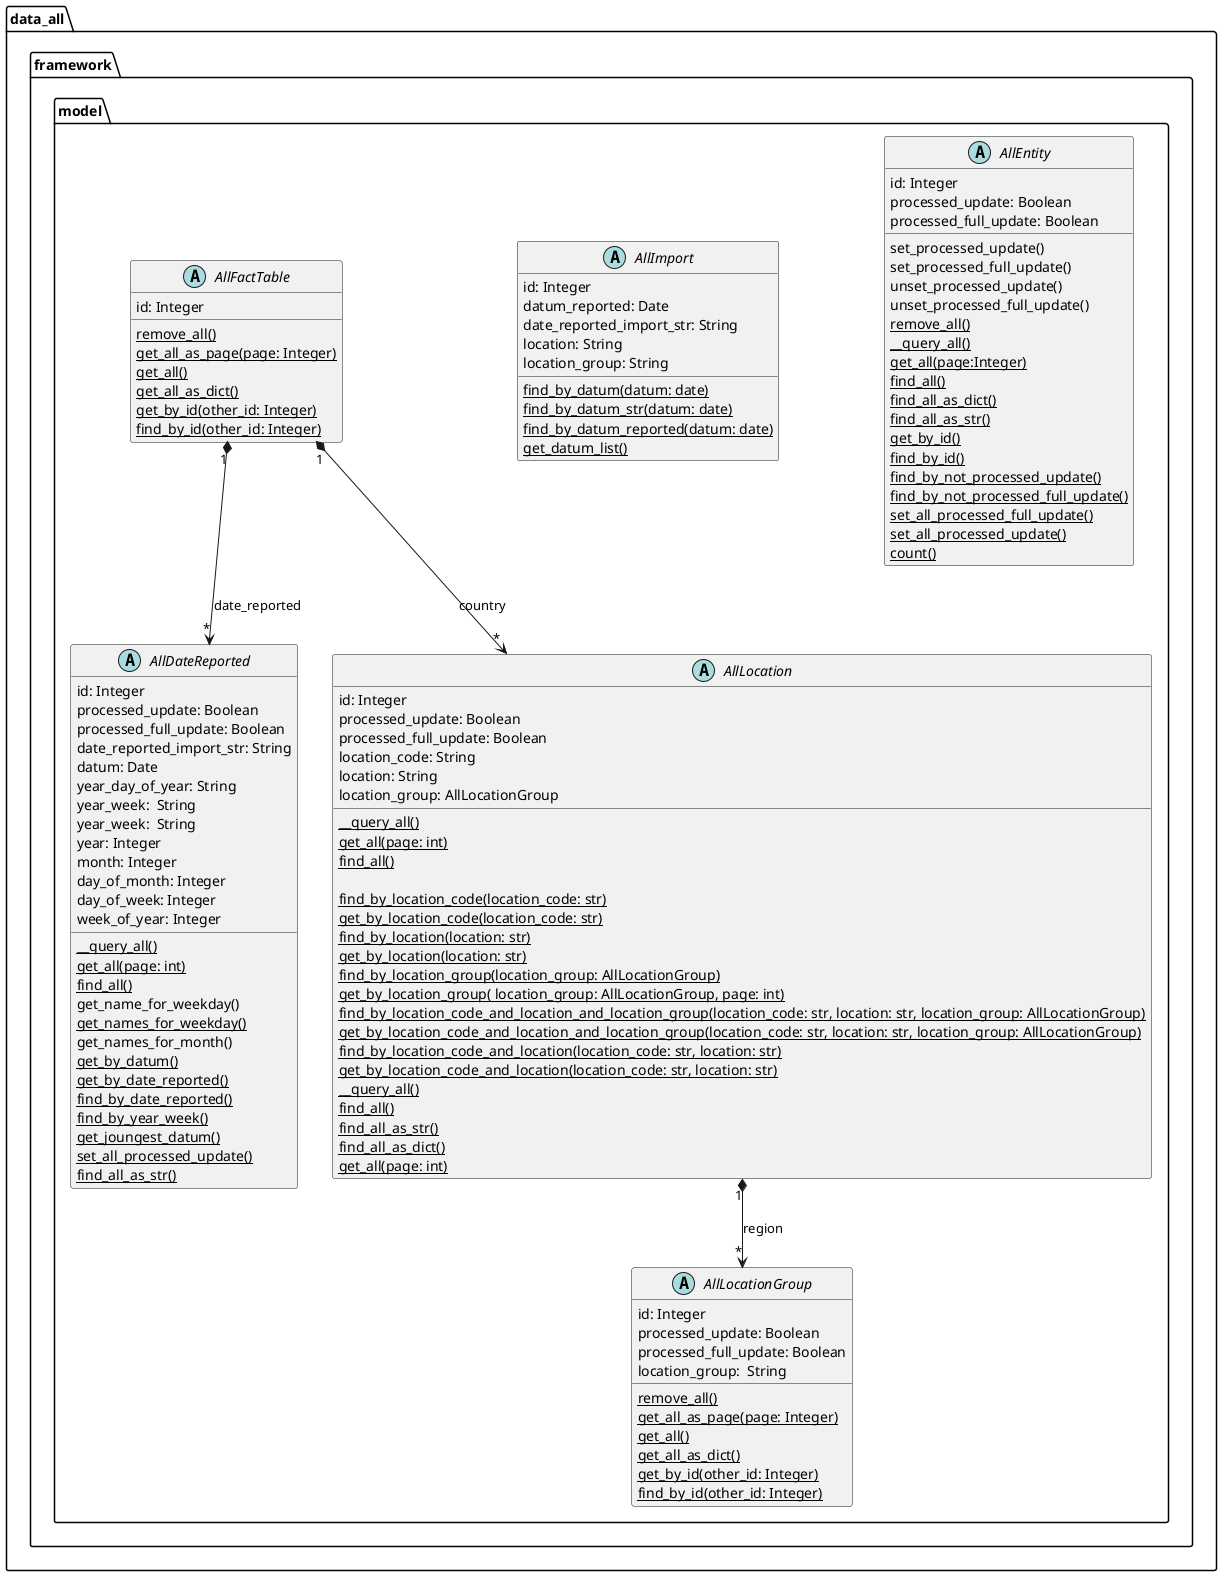 @startuml
'https://plantuml.com/class-diagram

'abstract class AbstractList
'abstract AbstractCollection
'interface List
'interface Collection

'List <|-- AbstractList
'Collection <|-- AbstractCollection

'Collection <|- List
'AbstractCollection <|- AbstractList
'AbstractList <|-- ArrayList

'class ArrayList {
'Object[] elementData
'size()
'}

'enum TimeUnit {
'DAYS
'HOURS
'MINUTES
'}

package data_all.framework.model {

    abstract class AllEntity {
        id: Integer
        processed_update: Boolean
        processed_full_update: Boolean

        set_processed_update()
        set_processed_full_update()
        unset_processed_update()
        unset_processed_full_update()
        {classifier} remove_all()
        {classifier} __query_all()
        {classifier} get_all(page:Integer)
        {classifier} find_all()
        {classifier} find_all_as_dict()
        {classifier} find_all_as_str()
        {classifier} get_by_id()
        {classifier} find_by_id()
        {classifier} find_by_not_processed_update()
        {classifier} find_by_not_processed_full_update()
        {classifier} set_all_processed_full_update()
        {classifier} set_all_processed_update()
        {classifier} count()
    }
    abstract class AllImport {
        id: Integer
        datum_reported: Date
        date_reported_import_str: String
		location: String
		location_group: String

		{classifier} find_by_datum(datum: date)
		{classifier} find_by_datum_str(datum: date)
		{classifier} find_by_datum_reported(datum: date)
		{classifier} get_datum_list()
	}
    abstract class AllDateReported {
        id: Integer
	    processed_update: Boolean
        processed_full_update: Boolean
	    date_reported_import_str: String
	    datum: Date
        year_day_of_year: String
        year_week:  String
        year_week:  String
	    year: Integer
	    month: Integer
	    day_of_month: Integer
	    day_of_week: Integer
	    week_of_year: Integer

        {classifier} __query_all()
        {classifier} get_all(page: int)
        {classifier} find_all()
		get_name_for_weekday()
		{classifier} get_names_for_weekday()
		get_names_for_month()
		{classifier} get_by_datum()
		{classifier} get_by_date_reported()
		{classifier} find_by_date_reported()
		{classifier} find_by_year_week()
		{classifier} get_joungest_datum()
		{classifier} set_all_processed_update()
		{classifier} find_all_as_str()
    }
    abstract class AllLocation {
        id: Integer
	    processed_update: Boolean
        processed_full_update: Boolean
        location_code: String
	    location: String
	    location_group: AllLocationGroup

        {classifier} __query_all()
        {classifier} get_all(page: int)
        {classifier} find_all()

	    {classifier} find_by_location_code(location_code: str)
	    {classifier} get_by_location_code(location_code: str)
	    {classifier} find_by_location(location: str)
	    {classifier} get_by_location(location: str)
	    {classifier} find_by_location_group(location_group: AllLocationGroup)
	    {classifier} get_by_location_group( location_group: AllLocationGroup, page: int)
	    {classifier} find_by_location_code_and_location_and_location_group(location_code: str, location: str, location_group: AllLocationGroup)
	    {classifier} get_by_location_code_and_location_and_location_group(location_code: str, location: str, location_group: AllLocationGroup)
	    {classifier} find_by_location_code_and_location(location_code: str, location: str)
	    {classifier} get_by_location_code_and_location(location_code: str, location: str)
	    {classifier} __query_all()
	    {classifier} find_all()
	    {classifier} find_all_as_str()
	    {classifier} find_all_as_dict()
	    {classifier} get_all(page: int)
    }
    abstract class AllLocationGroup {
        id: Integer
	    processed_update: Boolean
        processed_full_update: Boolean
	    location_group:  String

	    {classifier} remove_all()
	    {classifier} get_all_as_page(page: Integer)
	    {classifier} get_all()
	    {classifier} get_all_as_dict()
	    {classifier} get_by_id(other_id: Integer)
	    {classifier} find_by_id(other_id: Integer)
    }
    abstract class AllFactTable {
	    id: Integer
	    {classifier} remove_all()
	    {classifier} get_all_as_page(page: Integer)
	    {classifier} get_all()
	    {classifier} get_all_as_dict()
	    {classifier} get_by_id(other_id: Integer)
	    {classifier} find_by_id(other_id: Integer)
    }

    AllLocation "1" *--> "*" AllLocationGroup : region
    AllFactTable "1" *--> "*" AllLocation : country
    AllFactTable "1" *--> "*" AllDateReported : date_reported
}

@enduml
